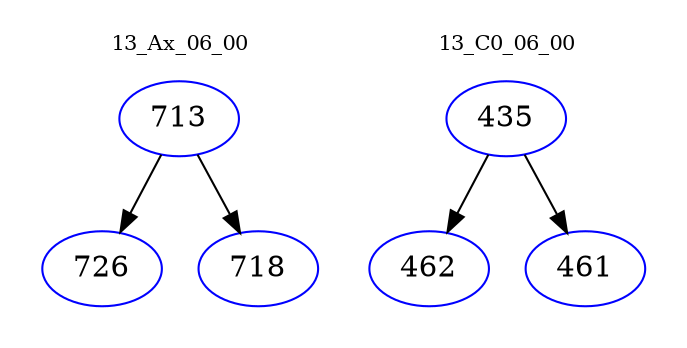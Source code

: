 digraph{
subgraph cluster_0 {
color = white
label = "13_Ax_06_00";
fontsize=10;
T0_713 [label="713", color="blue"]
T0_713 -> T0_726 [color="black"]
T0_726 [label="726", color="blue"]
T0_713 -> T0_718 [color="black"]
T0_718 [label="718", color="blue"]
}
subgraph cluster_1 {
color = white
label = "13_C0_06_00";
fontsize=10;
T1_435 [label="435", color="blue"]
T1_435 -> T1_462 [color="black"]
T1_462 [label="462", color="blue"]
T1_435 -> T1_461 [color="black"]
T1_461 [label="461", color="blue"]
}
}
